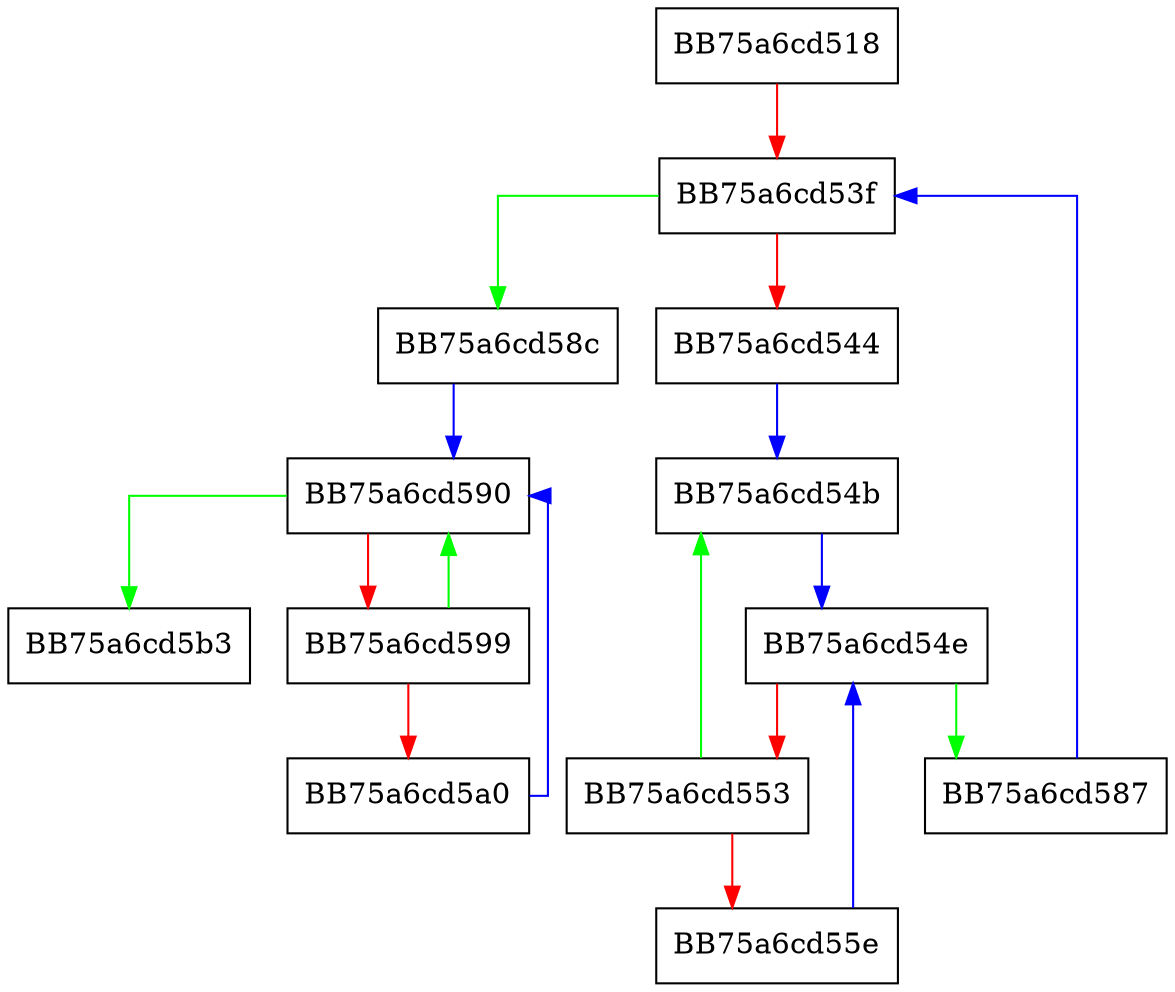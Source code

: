 digraph scavenge {
  node [shape="box"];
  graph [splines=ortho];
  BB75a6cd518 -> BB75a6cd53f [color="red"];
  BB75a6cd53f -> BB75a6cd58c [color="green"];
  BB75a6cd53f -> BB75a6cd544 [color="red"];
  BB75a6cd544 -> BB75a6cd54b [color="blue"];
  BB75a6cd54b -> BB75a6cd54e [color="blue"];
  BB75a6cd54e -> BB75a6cd587 [color="green"];
  BB75a6cd54e -> BB75a6cd553 [color="red"];
  BB75a6cd553 -> BB75a6cd54b [color="green"];
  BB75a6cd553 -> BB75a6cd55e [color="red"];
  BB75a6cd55e -> BB75a6cd54e [color="blue"];
  BB75a6cd587 -> BB75a6cd53f [color="blue"];
  BB75a6cd58c -> BB75a6cd590 [color="blue"];
  BB75a6cd590 -> BB75a6cd5b3 [color="green"];
  BB75a6cd590 -> BB75a6cd599 [color="red"];
  BB75a6cd599 -> BB75a6cd590 [color="green"];
  BB75a6cd599 -> BB75a6cd5a0 [color="red"];
  BB75a6cd5a0 -> BB75a6cd590 [color="blue"];
}